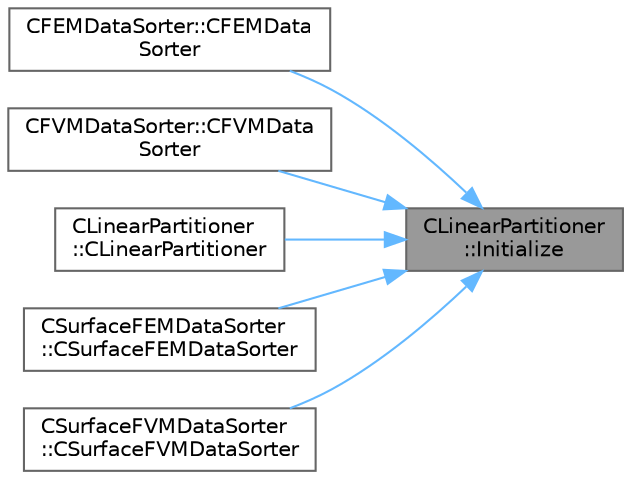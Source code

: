 digraph "CLinearPartitioner::Initialize"
{
 // LATEX_PDF_SIZE
  bgcolor="transparent";
  edge [fontname=Helvetica,fontsize=10,labelfontname=Helvetica,labelfontsize=10];
  node [fontname=Helvetica,fontsize=10,shape=box,height=0.2,width=0.4];
  rankdir="RL";
  Node1 [id="Node000001",label="CLinearPartitioner\l::Initialize",height=0.2,width=0.4,color="gray40", fillcolor="grey60", style="filled", fontcolor="black",tooltip="Initialize the CLinearPartitioner class."];
  Node1 -> Node2 [id="edge1_Node000001_Node000002",dir="back",color="steelblue1",style="solid",tooltip=" "];
  Node2 [id="Node000002",label="CFEMDataSorter::CFEMData\lSorter",height=0.2,width=0.4,color="grey40", fillcolor="white", style="filled",URL="$classCFEMDataSorter.html#a396ceee8aa88999d6774e69a9c46f833",tooltip="Constructor."];
  Node1 -> Node3 [id="edge2_Node000001_Node000003",dir="back",color="steelblue1",style="solid",tooltip=" "];
  Node3 [id="Node000003",label="CFVMDataSorter::CFVMData\lSorter",height=0.2,width=0.4,color="grey40", fillcolor="white", style="filled",URL="$classCFVMDataSorter.html#ab2d3833fe3b87d98eee33a63db4e409c",tooltip="Constructor."];
  Node1 -> Node4 [id="edge3_Node000001_Node000004",dir="back",color="steelblue1",style="solid",tooltip=" "];
  Node4 [id="Node000004",label="CLinearPartitioner\l::CLinearPartitioner",height=0.2,width=0.4,color="grey40", fillcolor="white", style="filled",URL="$classCLinearPartitioner.html#ac4d292a224681469be31ef5a5cbc6ee7",tooltip="Constructor of the CLinearPartitioner class, see Initialize."];
  Node1 -> Node5 [id="edge4_Node000001_Node000005",dir="back",color="steelblue1",style="solid",tooltip=" "];
  Node5 [id="Node000005",label="CSurfaceFEMDataSorter\l::CSurfaceFEMDataSorter",height=0.2,width=0.4,color="grey40", fillcolor="white", style="filled",URL="$classCSurfaceFEMDataSorter.html#a67ba24e259b8adb836521312562c7760",tooltip="Construct a file writer using field names and the data sorter."];
  Node1 -> Node6 [id="edge5_Node000001_Node000006",dir="back",color="steelblue1",style="solid",tooltip=" "];
  Node6 [id="Node000006",label="CSurfaceFVMDataSorter\l::CSurfaceFVMDataSorter",height=0.2,width=0.4,color="grey40", fillcolor="white", style="filled",URL="$classCSurfaceFVMDataSorter.html#a5f7ba14312eace82cd61b48dca2801c3",tooltip="Structure to map the local sorted point ID to the global point ID."];
}
